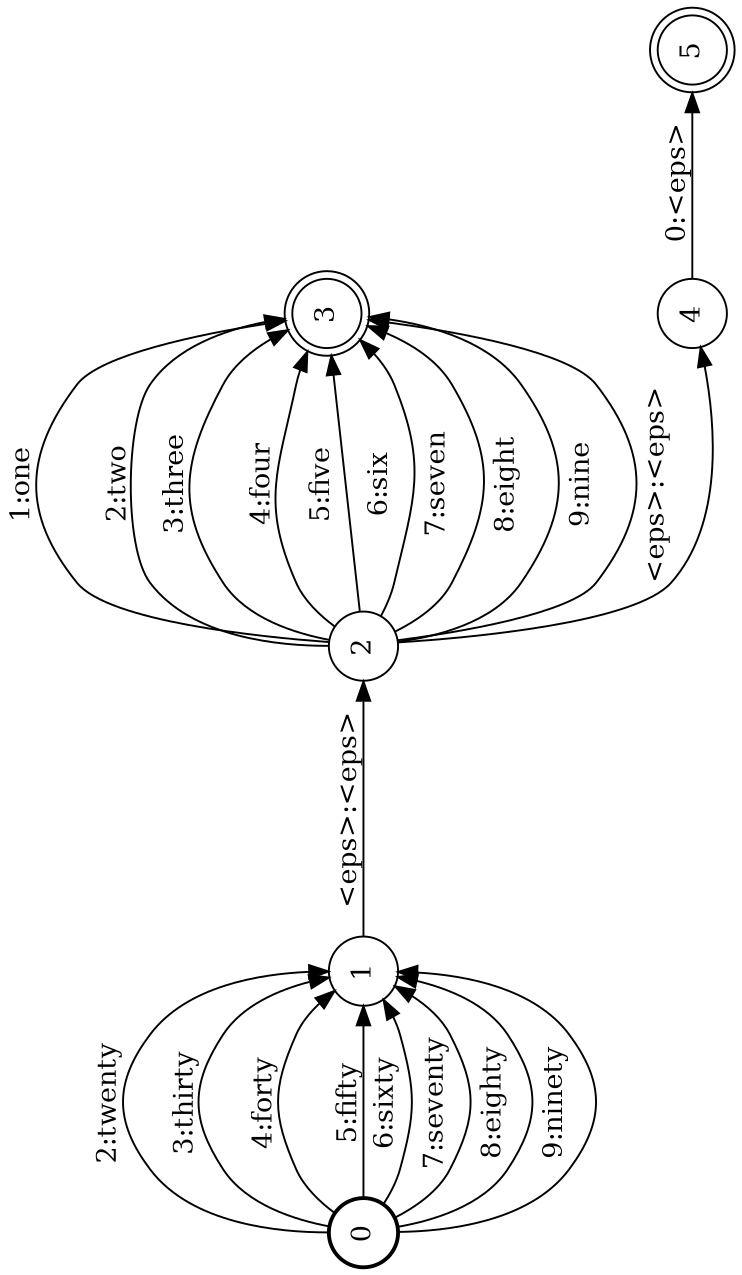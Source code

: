 digraph FST {
rankdir = LR;
size = "8.5,11";
label = "";
center = 1;
orientation = Landscape;
ranksep = "0.4";
nodesep = "0.25";
0 [label = "0", shape = circle, style = bold, fontsize = 14]
	0 -> 1 [label = "2:twenty", fontsize = 14];
	0 -> 1 [label = "3:thirty", fontsize = 14];
	0 -> 1 [label = "4:forty", fontsize = 14];
	0 -> 1 [label = "5:fifty", fontsize = 14];
	0 -> 1 [label = "6:sixty", fontsize = 14];
	0 -> 1 [label = "7:seventy", fontsize = 14];
	0 -> 1 [label = "8:eighty", fontsize = 14];
	0 -> 1 [label = "9:ninety", fontsize = 14];
1 [label = "1", shape = circle, style = solid, fontsize = 14]
	1 -> 2 [label = "<eps>:<eps>", fontsize = 14];
2 [label = "2", shape = circle, style = solid, fontsize = 14]
	2 -> 3 [label = "1:one", fontsize = 14];
	2 -> 3 [label = "2:two", fontsize = 14];
	2 -> 3 [label = "3:three", fontsize = 14];
	2 -> 3 [label = "4:four", fontsize = 14];
	2 -> 3 [label = "5:five", fontsize = 14];
	2 -> 3 [label = "6:six", fontsize = 14];
	2 -> 3 [label = "7:seven", fontsize = 14];
	2 -> 3 [label = "8:eight", fontsize = 14];
	2 -> 3 [label = "9:nine", fontsize = 14];
	2 -> 4 [label = "<eps>:<eps>", fontsize = 14];
3 [label = "3", shape = doublecircle, style = solid, fontsize = 14]
4 [label = "4", shape = circle, style = solid, fontsize = 14]
	4 -> 5 [label = "0:<eps>", fontsize = 14];
5 [label = "5", shape = doublecircle, style = solid, fontsize = 14]
}
